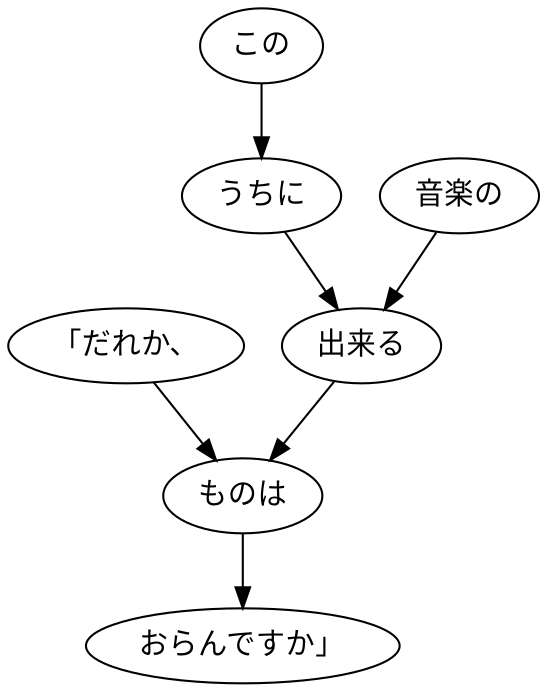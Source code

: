 digraph graph8997 {
	node0 [label="「だれか、"];
	node1 [label="この"];
	node2 [label="うちに"];
	node3 [label="音楽の"];
	node4 [label="出来る"];
	node5 [label="ものは"];
	node6 [label="おらんですか」"];
	node0 -> node5;
	node1 -> node2;
	node2 -> node4;
	node3 -> node4;
	node4 -> node5;
	node5 -> node6;
}
